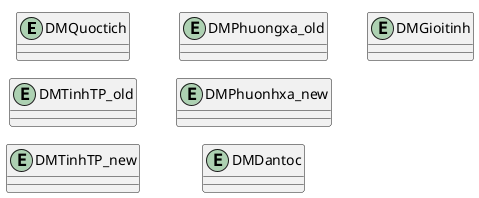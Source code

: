 @startuml erd
!pragma layout smetana
left to right direction
entity DMQuoctich
entity DMTinhTP_old
entity DMTinhTP_new
entity DMPhuongxa_old
entity DMPhuonhxa_new
entity DMDantoc 
entity DMGioitinh

@enduml


